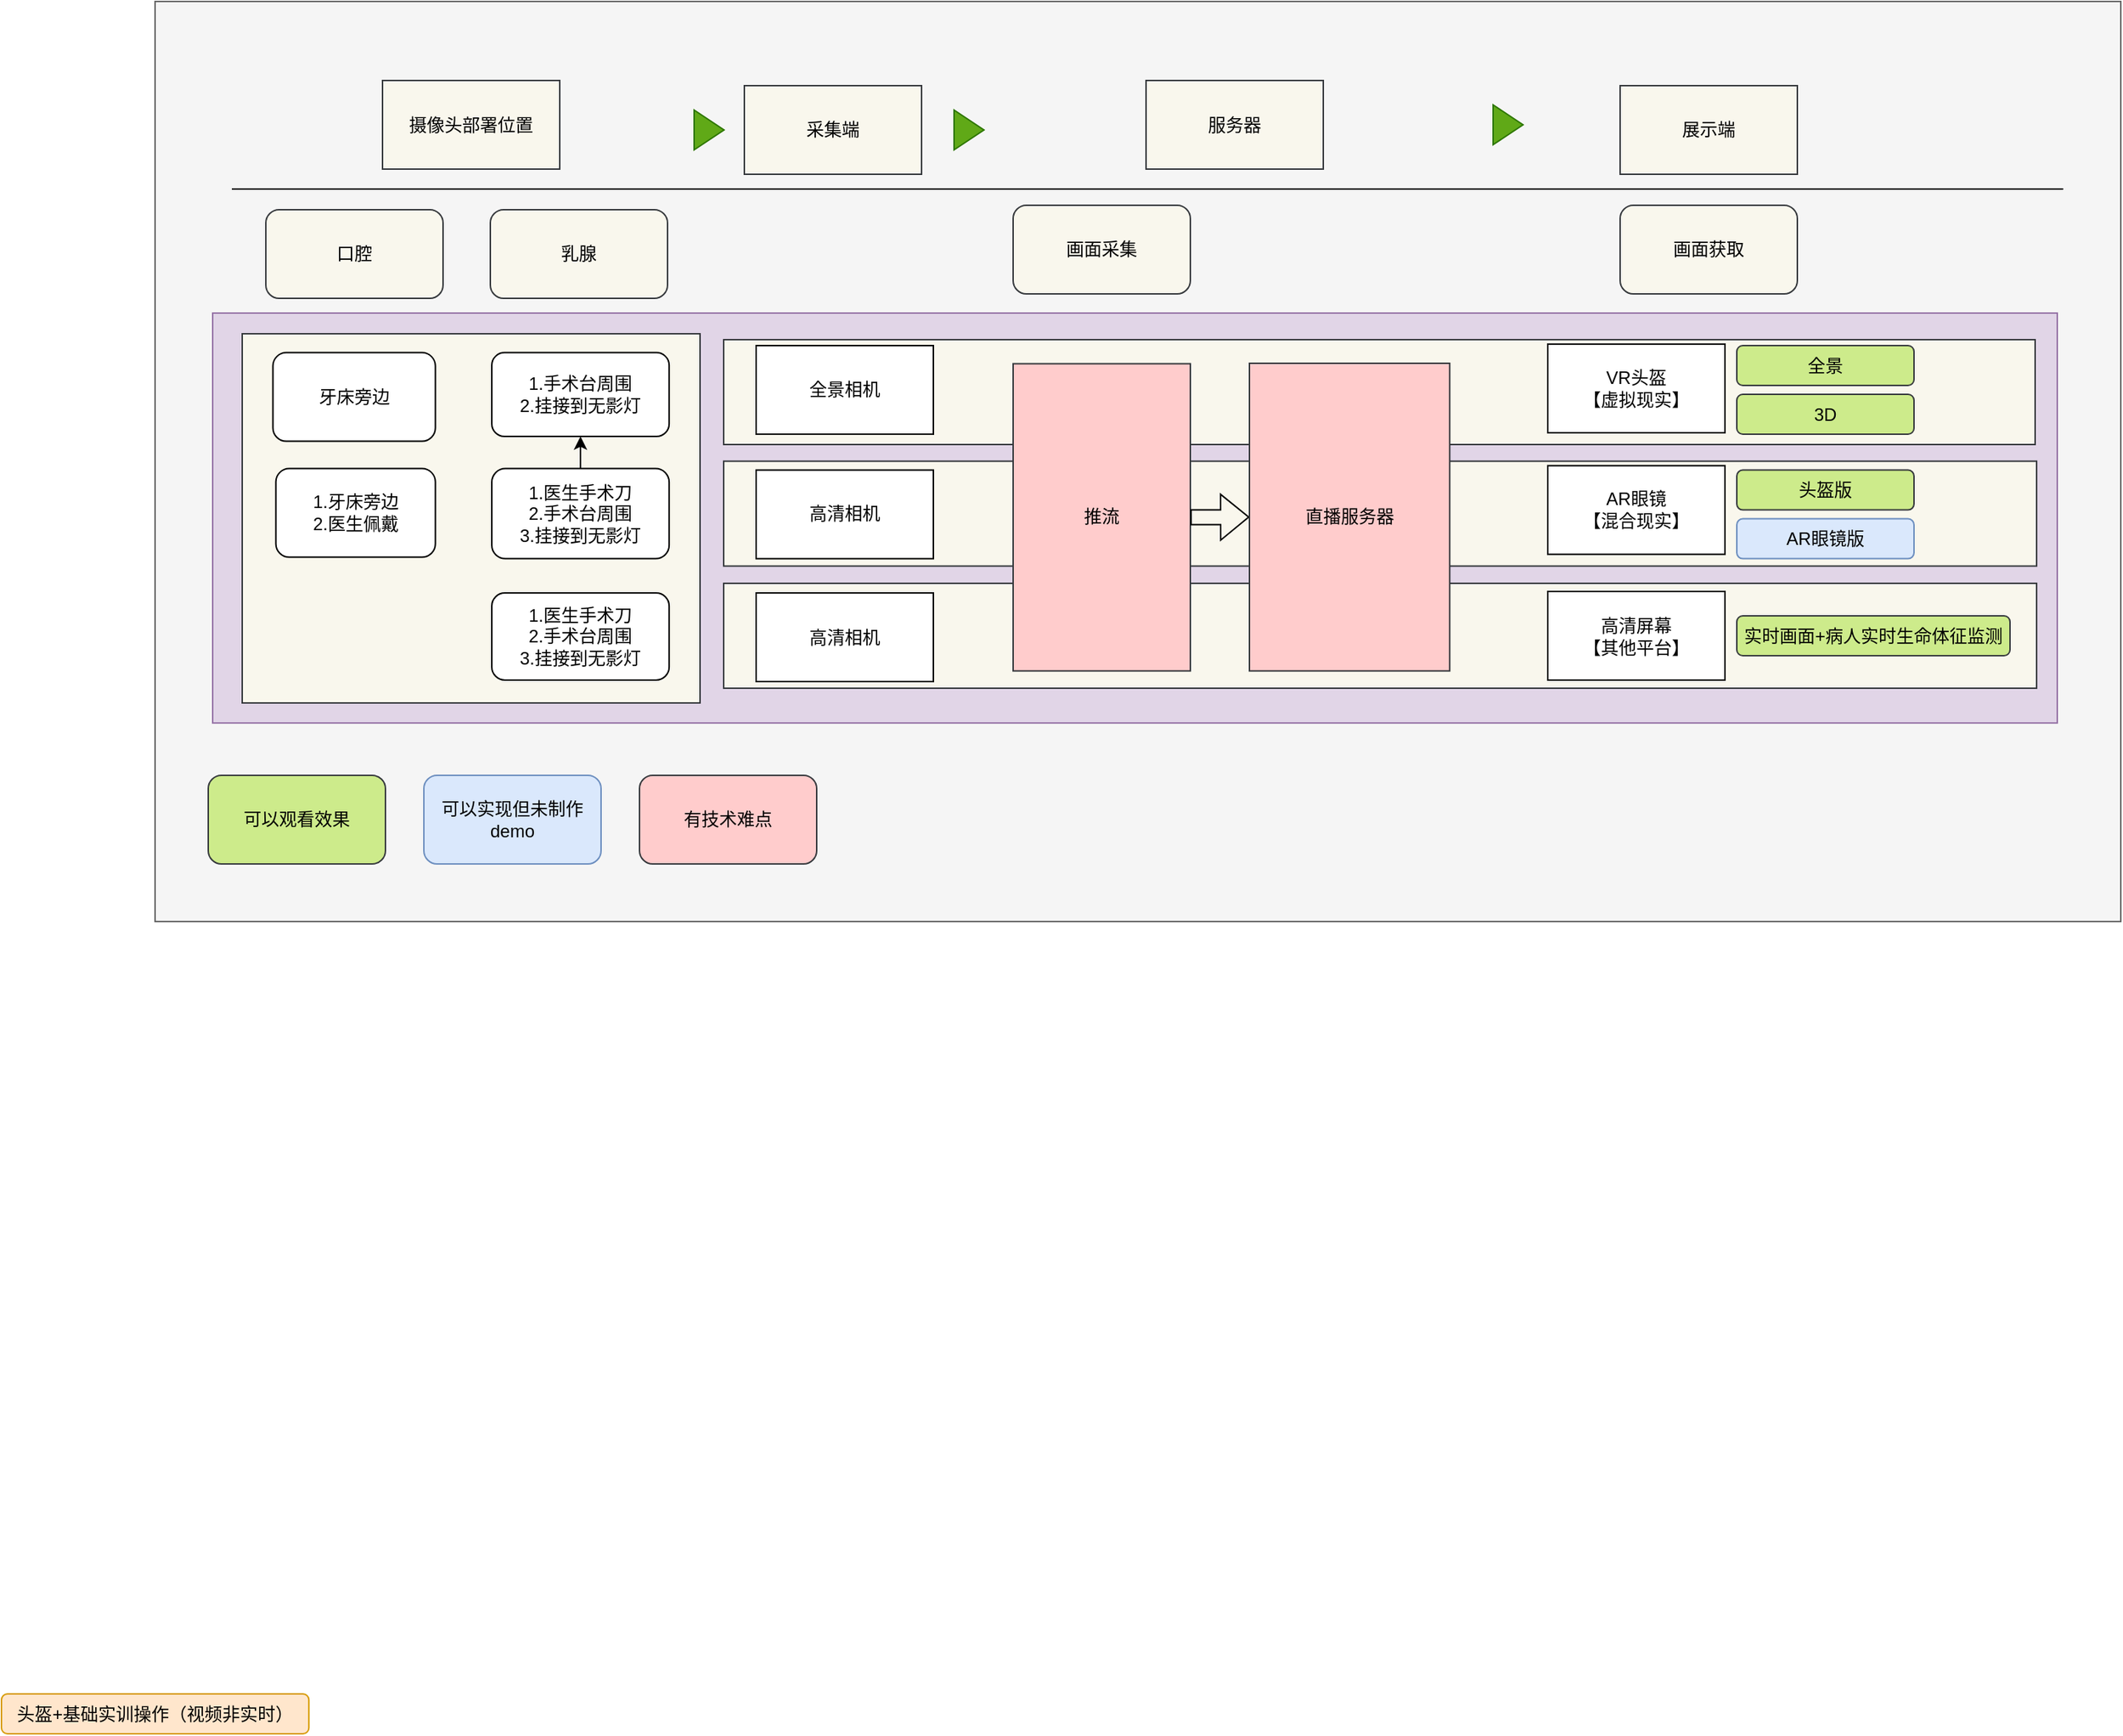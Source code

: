 <mxfile version="21.1.1" type="github">
  <diagram id="exjW6TpwlfhhMM9tGB0L" name="第 1 页">
    <mxGraphModel dx="1434" dy="739" grid="0" gridSize="10" guides="1" tooltips="1" connect="1" arrows="1" fold="1" page="1" pageScale="1" pageWidth="2339" pageHeight="3300" math="0" shadow="0">
      <root>
        <mxCell id="0" />
        <mxCell id="1" parent="0" />
        <mxCell id="inn9SJ7NxdcRoOLQXIyc-61" value="" style="whiteSpace=wrap;html=1;fillColor=#f5f5f5;strokeColor=#666666;fontColor=#333333;" vertex="1" parent="1">
          <mxGeometry x="139" y="73" width="1331" height="623" as="geometry" />
        </mxCell>
        <mxCell id="dhKK24aEWWIvLG82vy6N-1" value="采集端" style="rounded=0;whiteSpace=wrap;html=1;fillColor=#f9f7ed;strokeColor=#36393d;" parent="1" vertex="1">
          <mxGeometry x="538" y="130" width="120" height="60" as="geometry" />
        </mxCell>
        <mxCell id="dhKK24aEWWIvLG82vy6N-2" value="服务器" style="rounded=0;whiteSpace=wrap;html=1;fillColor=#f9f7ed;strokeColor=#36393d;" parent="1" vertex="1">
          <mxGeometry x="810" y="126.5" width="120" height="60" as="geometry" />
        </mxCell>
        <mxCell id="dhKK24aEWWIvLG82vy6N-3" value="展示端" style="rounded=0;whiteSpace=wrap;html=1;fillColor=#f9f7ed;strokeColor=#36393d;" parent="1" vertex="1">
          <mxGeometry x="1131" y="130" width="120" height="60" as="geometry" />
        </mxCell>
        <mxCell id="dhKK24aEWWIvLG82vy6N-4" value="摄像头部署位置" style="rounded=0;whiteSpace=wrap;html=1;fillColor=#f9f7ed;strokeColor=#36393d;" parent="1" vertex="1">
          <mxGeometry x="293" y="126.5" width="120" height="60" as="geometry" />
        </mxCell>
        <mxCell id="dhKK24aEWWIvLG82vy6N-5" value="" style="rounded=0;whiteSpace=wrap;html=1;fillColor=#e1d5e7;strokeColor=#9673a6;" parent="1" vertex="1">
          <mxGeometry x="178" y="284" width="1249" height="277.57" as="geometry" />
        </mxCell>
        <mxCell id="dhKK24aEWWIvLG82vy6N-44" value="" style="rounded=0;whiteSpace=wrap;html=1;movable=1;resizable=1;rotatable=1;deletable=1;editable=1;locked=0;connectable=1;container=0;fillColor=#f9f7ed;strokeColor=#36393d;" parent="1" vertex="1">
          <mxGeometry x="524" y="467" width="889" height="71" as="geometry" />
        </mxCell>
        <mxCell id="dhKK24aEWWIvLG82vy6N-43" value="" style="rounded=0;whiteSpace=wrap;html=1;shadow=0;movable=1;resizable=1;rotatable=1;deletable=1;editable=1;locked=0;connectable=1;container=0;fillColor=#f9f7ed;strokeColor=#36393d;" parent="1" vertex="1">
          <mxGeometry x="524" y="384.29" width="889" height="71" as="geometry" />
        </mxCell>
        <mxCell id="dhKK24aEWWIvLG82vy6N-42" value="" style="rounded=0;whiteSpace=wrap;html=1;movable=1;resizable=1;rotatable=1;deletable=1;editable=1;locked=0;connectable=1;container=0;fillColor=#f9f7ed;strokeColor=#36393d;" parent="1" vertex="1">
          <mxGeometry x="524" y="302" width="888" height="71" as="geometry" />
        </mxCell>
        <mxCell id="dhKK24aEWWIvLG82vy6N-10" value="画面采集" style="rounded=1;whiteSpace=wrap;html=1;fillColor=#f9f7ed;strokeColor=#36393d;" parent="1" vertex="1">
          <mxGeometry x="720" y="211" width="120" height="60" as="geometry" />
        </mxCell>
        <mxCell id="dhKK24aEWWIvLG82vy6N-11" value="画面获取" style="rounded=1;whiteSpace=wrap;html=1;fillColor=#f9f7ed;strokeColor=#36393d;" parent="1" vertex="1">
          <mxGeometry x="1131" y="211" width="120" height="60" as="geometry" />
        </mxCell>
        <mxCell id="dhKK24aEWWIvLG82vy6N-12" value="" style="endArrow=none;html=1;rounded=0;" parent="1" edge="1">
          <mxGeometry width="50" height="50" relative="1" as="geometry">
            <mxPoint x="191" y="200" as="sourcePoint" />
            <mxPoint x="1431" y="200" as="targetPoint" />
          </mxGeometry>
        </mxCell>
        <mxCell id="dhKK24aEWWIvLG82vy6N-13" value="" style="triangle;whiteSpace=wrap;html=1;fillColor=#60a917;fontColor=#ffffff;strokeColor=#2D7600;" parent="1" vertex="1">
          <mxGeometry x="680" y="146.5" width="20.25" height="27" as="geometry" />
        </mxCell>
        <mxCell id="dhKK24aEWWIvLG82vy6N-15" value="" style="triangle;whiteSpace=wrap;html=1;fillColor=#60a917;fontColor=#ffffff;strokeColor=#2D7600;" parent="1" vertex="1">
          <mxGeometry x="1045" y="143" width="20.25" height="27" as="geometry" />
        </mxCell>
        <mxCell id="dhKK24aEWWIvLG82vy6N-16" value="" style="triangle;whiteSpace=wrap;html=1;fillColor=#60a917;fontColor=#ffffff;strokeColor=#2D7600;" parent="1" vertex="1">
          <mxGeometry x="504" y="146.5" width="20.25" height="27" as="geometry" />
        </mxCell>
        <mxCell id="dhKK24aEWWIvLG82vy6N-18" value="全景相机" style="rounded=0;whiteSpace=wrap;html=1;" parent="1" vertex="1">
          <mxGeometry x="546" y="306" width="120" height="60" as="geometry" />
        </mxCell>
        <mxCell id="dhKK24aEWWIvLG82vy6N-19" value="高清相机" style="rounded=0;whiteSpace=wrap;html=1;" parent="1" vertex="1">
          <mxGeometry x="546" y="390.29" width="120" height="60" as="geometry" />
        </mxCell>
        <mxCell id="dhKK24aEWWIvLG82vy6N-20" value="高清相机" style="rounded=0;whiteSpace=wrap;html=1;" parent="1" vertex="1">
          <mxGeometry x="546" y="473.5" width="120" height="60" as="geometry" />
        </mxCell>
        <mxCell id="dhKK24aEWWIvLG82vy6N-21" value="推流" style="rounded=0;whiteSpace=wrap;html=1;fillColor=#ffcccc;strokeColor=#36393d;container=0;" parent="1" vertex="1">
          <mxGeometry x="720" y="318.29" width="120" height="208" as="geometry">
            <mxRectangle x="720" y="314.29" width="59" height="26" as="alternateBounds" />
          </mxGeometry>
        </mxCell>
        <mxCell id="dhKK24aEWWIvLG82vy6N-23" value="" style="shape=flexArrow;endArrow=classic;html=1;rounded=0;exitX=1;exitY=0.5;exitDx=0;exitDy=0;entryX=0;entryY=0.5;entryDx=0;entryDy=0;" parent="1" source="dhKK24aEWWIvLG82vy6N-21" target="dhKK24aEWWIvLG82vy6N-22" edge="1">
          <mxGeometry width="50" height="50" relative="1" as="geometry">
            <mxPoint x="842" y="454.29" as="sourcePoint" />
            <mxPoint x="892" y="404.29" as="targetPoint" />
          </mxGeometry>
        </mxCell>
        <mxCell id="dhKK24aEWWIvLG82vy6N-27" value="全景" style="rounded=1;whiteSpace=wrap;html=1;fillColor=#cdeb8b;strokeColor=#36393d;" parent="1" vertex="1">
          <mxGeometry x="1210" y="306" width="120" height="27" as="geometry" />
        </mxCell>
        <mxCell id="dhKK24aEWWIvLG82vy6N-29" value="3D" style="rounded=1;whiteSpace=wrap;html=1;fillColor=#cdeb8b;strokeColor=#36393d;" parent="1" vertex="1">
          <mxGeometry x="1210" y="339" width="120" height="27" as="geometry" />
        </mxCell>
        <mxCell id="dhKK24aEWWIvLG82vy6N-32" value="头盔版" style="rounded=1;whiteSpace=wrap;html=1;fillColor=#cdeb8b;strokeColor=#36393d;" parent="1" vertex="1">
          <mxGeometry x="1210" y="390.29" width="120" height="27" as="geometry" />
        </mxCell>
        <mxCell id="dhKK24aEWWIvLG82vy6N-33" value="AR眼镜版" style="rounded=1;whiteSpace=wrap;html=1;fillColor=#dae8fc;strokeColor=#6c8ebf;" parent="1" vertex="1">
          <mxGeometry x="1210" y="423.29" width="120" height="27" as="geometry" />
        </mxCell>
        <mxCell id="1kZsWb9nxNqSr37uVQKi-2" value="可以观看效果" style="rounded=1;whiteSpace=wrap;html=1;fillColor=#cdeb8b;strokeColor=#36393d;" parent="1" vertex="1">
          <mxGeometry x="175" y="597" width="120" height="60" as="geometry" />
        </mxCell>
        <mxCell id="1kZsWb9nxNqSr37uVQKi-3" value="可以实现但未制作demo" style="rounded=1;whiteSpace=wrap;html=1;fillColor=#dae8fc;strokeColor=#6c8ebf;" parent="1" vertex="1">
          <mxGeometry x="321" y="597" width="120" height="60" as="geometry" />
        </mxCell>
        <mxCell id="1kZsWb9nxNqSr37uVQKi-4" value="有技术难点" style="rounded=1;whiteSpace=wrap;html=1;fillColor=#ffcccc;strokeColor=#36393d;" parent="1" vertex="1">
          <mxGeometry x="467" y="597" width="120" height="60" as="geometry" />
        </mxCell>
        <mxCell id="inn9SJ7NxdcRoOLQXIyc-2" value="口腔" style="rounded=1;whiteSpace=wrap;html=1;fillColor=#f9f7ed;strokeColor=#36393d;" vertex="1" parent="1">
          <mxGeometry x="214" y="214" width="120" height="60" as="geometry" />
        </mxCell>
        <mxCell id="inn9SJ7NxdcRoOLQXIyc-3" value="乳腺" style="rounded=1;whiteSpace=wrap;html=1;fillColor=#f9f7ed;strokeColor=#36393d;" vertex="1" parent="1">
          <mxGeometry x="366" y="214" width="120" height="60" as="geometry" />
        </mxCell>
        <mxCell id="dhKK24aEWWIvLG82vy6N-69" value="头盔+基础实训操作（视频非实时）" style="rounded=1;whiteSpace=wrap;html=1;fillColor=#ffe6cc;strokeColor=#d79b00;" parent="1" vertex="1">
          <mxGeometry x="35.0" y="1219" width="208.151" height="27" as="geometry" />
        </mxCell>
        <mxCell id="inn9SJ7NxdcRoOLQXIyc-17" value="AR眼镜&lt;br&gt;【混合现实】" style="rounded=0;whiteSpace=wrap;html=1;" vertex="1" parent="1">
          <mxGeometry x="1082" y="387.33" width="120" height="60" as="geometry" />
        </mxCell>
        <mxCell id="inn9SJ7NxdcRoOLQXIyc-18" value="VR头盔&lt;br&gt;【虚拟现实】" style="rounded=0;whiteSpace=wrap;html=1;" vertex="1" parent="1">
          <mxGeometry x="1082" y="305.04" width="120" height="60" as="geometry" />
        </mxCell>
        <mxCell id="inn9SJ7NxdcRoOLQXIyc-48" value="" style="group;fillColor=#f9f7ed;strokeColor=#36393d;shadow=0;rounded=0;glass=0;" vertex="1" connectable="0" parent="1">
          <mxGeometry x="198" y="298" width="310" height="250" as="geometry" />
        </mxCell>
        <mxCell id="dhKK24aEWWIvLG82vy6N-36" value="牙床旁边" style="rounded=1;whiteSpace=wrap;html=1;shadow=0;" parent="inn9SJ7NxdcRoOLQXIyc-48" vertex="1">
          <mxGeometry x="20.8" y="12.8" width="110" height="60" as="geometry" />
        </mxCell>
        <mxCell id="dhKK24aEWWIvLG82vy6N-37" value="1.牙床旁边&lt;br&gt;2.医生佩戴" style="rounded=1;whiteSpace=wrap;html=1;shadow=0;" parent="inn9SJ7NxdcRoOLQXIyc-48" vertex="1">
          <mxGeometry x="22.8" y="91.29" width="108" height="60" as="geometry" />
        </mxCell>
        <mxCell id="dhKK24aEWWIvLG82vy6N-46" value="1.手术台周围&lt;br&gt;2.挂接到无影灯" style="rounded=1;whiteSpace=wrap;html=1;imageAspect=1;shadow=0;glass=0;" parent="inn9SJ7NxdcRoOLQXIyc-48" vertex="1">
          <mxGeometry x="169" y="12.8" width="120.09" height="56.7" as="geometry" />
        </mxCell>
        <mxCell id="inn9SJ7NxdcRoOLQXIyc-66" value="" style="edgeStyle=orthogonalEdgeStyle;rounded=0;orthogonalLoop=1;jettySize=auto;html=1;" edge="1" parent="inn9SJ7NxdcRoOLQXIyc-48" source="dhKK24aEWWIvLG82vy6N-47" target="dhKK24aEWWIvLG82vy6N-46">
          <mxGeometry relative="1" as="geometry" />
        </mxCell>
        <mxCell id="dhKK24aEWWIvLG82vy6N-47" value="1.医生手术刀&lt;br&gt;2.手术台周围&lt;br&gt;3.挂接到无影灯" style="rounded=1;whiteSpace=wrap;html=1;shadow=0;" parent="inn9SJ7NxdcRoOLQXIyc-48" vertex="1">
          <mxGeometry x="169" y="91.29" width="120.09" height="61" as="geometry" />
        </mxCell>
        <mxCell id="dhKK24aEWWIvLG82vy6N-67" value="1.医生手术刀&lt;br&gt;2.手术台周围&lt;br&gt;3.挂接到无影灯" style="rounded=1;whiteSpace=wrap;html=1;shadow=0;" parent="inn9SJ7NxdcRoOLQXIyc-48" vertex="1">
          <mxGeometry x="169" y="175.5" width="120.09" height="59" as="geometry" />
        </mxCell>
        <mxCell id="dhKK24aEWWIvLG82vy6N-22" value="直播服务器" style="rounded=0;whiteSpace=wrap;html=1;fillColor=#ffcccc;strokeColor=#36393d;" parent="1" vertex="1">
          <mxGeometry x="880" y="318" width="135.61" height="208.29" as="geometry" />
        </mxCell>
        <mxCell id="inn9SJ7NxdcRoOLQXIyc-16" value="高清屏幕&lt;br&gt;【其他平台】" style="rounded=0;whiteSpace=wrap;html=1;" vertex="1" parent="1">
          <mxGeometry x="1082" y="472.5" width="120" height="60" as="geometry" />
        </mxCell>
        <mxCell id="inn9SJ7NxdcRoOLQXIyc-19" value="实时画面+病人实时生命体征监测" style="rounded=1;whiteSpace=wrap;html=1;fillColor=#cdeb8b;strokeColor=#36393d;movable=1;resizable=1;rotatable=1;deletable=1;editable=1;locked=0;connectable=1;" vertex="1" parent="1">
          <mxGeometry x="1210" y="489" width="185" height="27" as="geometry" />
        </mxCell>
      </root>
    </mxGraphModel>
  </diagram>
</mxfile>
